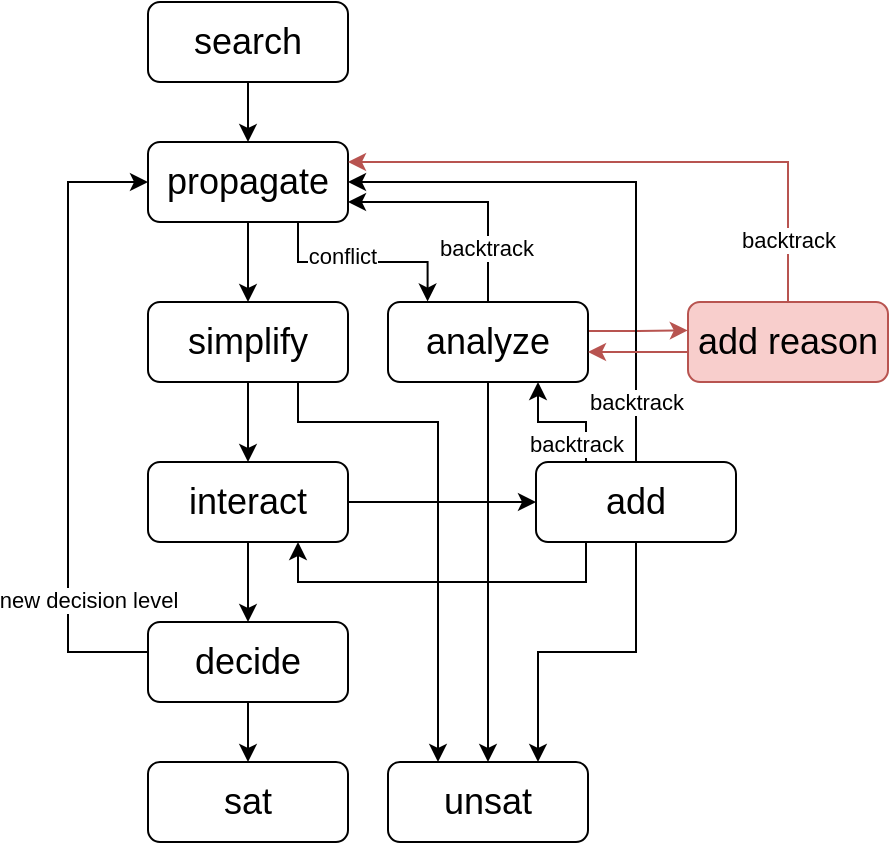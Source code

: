 <mxfile version="28.0.7">
  <diagram name="Page-1" id="wYtTFpZ9ASJY-qu4CVdJ">
    <mxGraphModel dx="655" dy="363" grid="1" gridSize="10" guides="1" tooltips="1" connect="1" arrows="1" fold="1" page="1" pageScale="1" pageWidth="827" pageHeight="1169" math="0" shadow="0">
      <root>
        <mxCell id="0" />
        <mxCell id="1" parent="0" />
        <mxCell id="HVzZfGl38AdMBoZWMMSr-20" style="edgeStyle=orthogonalEdgeStyle;rounded=0;orthogonalLoop=1;jettySize=auto;html=1;exitX=0.5;exitY=1;exitDx=0;exitDy=0;entryX=0.5;entryY=0;entryDx=0;entryDy=0;" parent="1" source="HVzZfGl38AdMBoZWMMSr-21" target="HVzZfGl38AdMBoZWMMSr-25" edge="1">
          <mxGeometry relative="1" as="geometry" />
        </mxCell>
        <mxCell id="HVzZfGl38AdMBoZWMMSr-21" value="&lt;font style=&quot;font-size: 18px;&quot;&gt;search&lt;/font&gt;" style="rounded=1;whiteSpace=wrap;html=1;" parent="1" vertex="1">
          <mxGeometry x="120" y="140" width="100" height="40" as="geometry" />
        </mxCell>
        <mxCell id="HVzZfGl38AdMBoZWMMSr-22" style="edgeStyle=orthogonalEdgeStyle;rounded=0;orthogonalLoop=1;jettySize=auto;html=1;exitX=0.5;exitY=1;exitDx=0;exitDy=0;" parent="1" source="HVzZfGl38AdMBoZWMMSr-25" edge="1">
          <mxGeometry relative="1" as="geometry">
            <mxPoint x="170" y="290" as="targetPoint" />
          </mxGeometry>
        </mxCell>
        <mxCell id="HVzZfGl38AdMBoZWMMSr-23" style="edgeStyle=orthogonalEdgeStyle;rounded=0;orthogonalLoop=1;jettySize=auto;html=1;exitX=0.75;exitY=1;exitDx=0;exitDy=0;entryX=0.198;entryY=-0.006;entryDx=0;entryDy=0;entryPerimeter=0;" parent="1" source="HVzZfGl38AdMBoZWMMSr-25" target="HVzZfGl38AdMBoZWMMSr-29" edge="1">
          <mxGeometry relative="1" as="geometry" />
        </mxCell>
        <mxCell id="HVzZfGl38AdMBoZWMMSr-24" value="conflict" style="edgeLabel;html=1;align=center;verticalAlign=middle;resizable=0;points=[];" parent="HVzZfGl38AdMBoZWMMSr-23" vertex="1" connectable="0">
          <mxGeometry x="-0.192" y="3" relative="1" as="geometry">
            <mxPoint as="offset" />
          </mxGeometry>
        </mxCell>
        <mxCell id="HVzZfGl38AdMBoZWMMSr-25" value="&lt;font style=&quot;font-size: 18px;&quot;&gt;propagate&lt;/font&gt;" style="rounded=1;whiteSpace=wrap;html=1;" parent="1" vertex="1">
          <mxGeometry x="120" y="210" width="100" height="40" as="geometry" />
        </mxCell>
        <mxCell id="HVzZfGl38AdMBoZWMMSr-26" style="edgeStyle=orthogonalEdgeStyle;rounded=0;orthogonalLoop=1;jettySize=auto;html=1;exitX=0.5;exitY=1;exitDx=0;exitDy=0;entryX=0.5;entryY=0;entryDx=0;entryDy=0;" parent="1" source="HVzZfGl38AdMBoZWMMSr-29" target="HVzZfGl38AdMBoZWMMSr-33" edge="1">
          <mxGeometry relative="1" as="geometry" />
        </mxCell>
        <mxCell id="HVzZfGl38AdMBoZWMMSr-27" style="edgeStyle=orthogonalEdgeStyle;rounded=0;orthogonalLoop=1;jettySize=auto;html=1;exitX=0.5;exitY=0;exitDx=0;exitDy=0;entryX=1;entryY=0.75;entryDx=0;entryDy=0;" parent="1" source="HVzZfGl38AdMBoZWMMSr-29" target="HVzZfGl38AdMBoZWMMSr-25" edge="1">
          <mxGeometry relative="1" as="geometry">
            <Array as="points">
              <mxPoint x="290" y="240" />
            </Array>
          </mxGeometry>
        </mxCell>
        <mxCell id="HVzZfGl38AdMBoZWMMSr-28" value="backtrack" style="edgeLabel;html=1;align=center;verticalAlign=middle;resizable=0;points=[];" parent="HVzZfGl38AdMBoZWMMSr-27" vertex="1" connectable="0">
          <mxGeometry x="-0.542" y="3" relative="1" as="geometry">
            <mxPoint x="2" as="offset" />
          </mxGeometry>
        </mxCell>
        <mxCell id="NjNYj_LB1VzhY6sb5gwJ-3" style="edgeStyle=orthogonalEdgeStyle;rounded=0;orthogonalLoop=1;jettySize=auto;html=1;exitX=0.996;exitY=0.363;exitDx=0;exitDy=0;entryX=-0.001;entryY=0.355;entryDx=0;entryDy=0;fillColor=#f8cecc;strokeColor=#b85450;exitPerimeter=0;entryPerimeter=0;" edge="1" parent="1" source="HVzZfGl38AdMBoZWMMSr-29" target="NjNYj_LB1VzhY6sb5gwJ-2">
          <mxGeometry relative="1" as="geometry" />
        </mxCell>
        <mxCell id="HVzZfGl38AdMBoZWMMSr-29" value="&lt;font style=&quot;font-size: 18px;&quot;&gt;analyze&lt;/font&gt;&lt;span style=&quot;color: rgba(0, 0, 0, 0); font-family: monospace; font-size: 0px; text-align: start; text-wrap-mode: nowrap;&quot;&gt;%3CmxGraphModel%3E%3Croot%3E%3CmxCell%20id%3D%220%22%2F%3E%3CmxCell%20id%3D%221%22%20parent%3D%220%22%2F%3E%3CmxCell%20id%3D%222%22%20value%3D%22%26lt%3Bfont%20style%3D%26quot%3Bfont-size%3A%2018px%3B%26quot%3B%26gt%3Bsearch%26lt%3B%2Ffont%26gt%3B%22%20style%3D%22rounded%3D1%3BwhiteSpace%3Dwrap%3Bhtml%3D1%3B%22%20vertex%3D%221%22%20parent%3D%221%22%3E%3CmxGeometry%20x%3D%22160%22%20y%3D%22120%22%20width%3D%22100%22%20height%3D%2240%22%20as%3D%22geometry%22%2F%3E%3C%2FmxCell%3E%3C%2Froot%3E%3C%2FmxGraphModel%3E&lt;/span&gt;" style="rounded=1;whiteSpace=wrap;html=1;" parent="1" vertex="1">
          <mxGeometry x="240" y="290" width="100" height="40" as="geometry" />
        </mxCell>
        <mxCell id="HVzZfGl38AdMBoZWMMSr-30" style="edgeStyle=orthogonalEdgeStyle;rounded=0;orthogonalLoop=1;jettySize=auto;html=1;exitX=0.75;exitY=1;exitDx=0;exitDy=0;entryX=0.25;entryY=0;entryDx=0;entryDy=0;" parent="1" source="HVzZfGl38AdMBoZWMMSr-32" target="HVzZfGl38AdMBoZWMMSr-33" edge="1">
          <mxGeometry relative="1" as="geometry">
            <Array as="points">
              <mxPoint x="195" y="350" />
              <mxPoint x="265" y="350" />
            </Array>
          </mxGeometry>
        </mxCell>
        <mxCell id="HVzZfGl38AdMBoZWMMSr-31" style="edgeStyle=orthogonalEdgeStyle;rounded=0;orthogonalLoop=1;jettySize=auto;html=1;exitX=0.5;exitY=1;exitDx=0;exitDy=0;entryX=0.5;entryY=0;entryDx=0;entryDy=0;" parent="1" source="HVzZfGl38AdMBoZWMMSr-32" target="HVzZfGl38AdMBoZWMMSr-41" edge="1">
          <mxGeometry relative="1" as="geometry" />
        </mxCell>
        <mxCell id="HVzZfGl38AdMBoZWMMSr-32" value="&lt;font style=&quot;font-size: 18px;&quot;&gt;simplify&lt;/font&gt;" style="rounded=1;whiteSpace=wrap;html=1;" parent="1" vertex="1">
          <mxGeometry x="120" y="290" width="100" height="40" as="geometry" />
        </mxCell>
        <mxCell id="HVzZfGl38AdMBoZWMMSr-33" value="&lt;font style=&quot;font-size: 18px;&quot;&gt;unsat&lt;/font&gt;" style="rounded=1;whiteSpace=wrap;html=1;" parent="1" vertex="1">
          <mxGeometry x="240" y="520" width="100" height="40" as="geometry" />
        </mxCell>
        <mxCell id="HVzZfGl38AdMBoZWMMSr-34" value="&lt;font style=&quot;font-size: 18px;&quot;&gt;sat&lt;/font&gt;" style="rounded=1;whiteSpace=wrap;html=1;" parent="1" vertex="1">
          <mxGeometry x="120" y="520" width="100" height="40" as="geometry" />
        </mxCell>
        <mxCell id="HVzZfGl38AdMBoZWMMSr-35" style="edgeStyle=orthogonalEdgeStyle;rounded=0;orthogonalLoop=1;jettySize=auto;html=1;exitX=0.5;exitY=1;exitDx=0;exitDy=0;entryX=0.5;entryY=0;entryDx=0;entryDy=0;" parent="1" source="HVzZfGl38AdMBoZWMMSr-38" target="HVzZfGl38AdMBoZWMMSr-34" edge="1">
          <mxGeometry relative="1" as="geometry" />
        </mxCell>
        <mxCell id="HVzZfGl38AdMBoZWMMSr-36" style="edgeStyle=orthogonalEdgeStyle;rounded=0;orthogonalLoop=1;jettySize=auto;html=1;exitX=0;exitY=0.5;exitDx=0;exitDy=0;entryX=0;entryY=0.5;entryDx=0;entryDy=0;" parent="1" source="HVzZfGl38AdMBoZWMMSr-38" target="HVzZfGl38AdMBoZWMMSr-25" edge="1">
          <mxGeometry relative="1" as="geometry">
            <Array as="points">
              <mxPoint x="80" y="465" />
              <mxPoint x="80" y="230" />
            </Array>
          </mxGeometry>
        </mxCell>
        <mxCell id="HVzZfGl38AdMBoZWMMSr-37" value="&lt;span style=&quot;color: rgba(0, 0, 0, 0); font-family: monospace; font-size: 0px; text-align: start; background-color: rgb(251, 251, 251);&quot;&gt;%3CmxGraphModel%3E%3Croot%3E%3CmxCell%20id%3D%220%22%2F%3E%3CmxCell%20id%3D%221%22%20parent%3D%220%22%2F%3E%3CmxCell%20id%3D%222%22%20value%3D%22(new%20decision%20level)%22%20style%3D%22edgeLabel%3Bhtml%3D1%3Balign%3Dcenter%3BverticalAlign%3Dmiddle%3Bresizable%3D0%3Bpoints%3D%5B%5D%3B%22%20vertex%3D%221%22%20connectable%3D%220%22%20parent%3D%221%22%3E%3CmxGeometry%20x%3D%22140%22%20y%3D%22327%22%20as%3D%22geometry%22%2F%3E%3C%2FmxCell%3E%3C%2Froot%3E%3C%2FmxGraphModel%3E&lt;/span&gt;new decision level" style="edgeLabel;html=1;align=center;verticalAlign=middle;resizable=0;points=[];" parent="HVzZfGl38AdMBoZWMMSr-36" vertex="1" connectable="0">
          <mxGeometry x="-0.598" y="2" relative="1" as="geometry">
            <mxPoint x="12" y="-7" as="offset" />
          </mxGeometry>
        </mxCell>
        <mxCell id="HVzZfGl38AdMBoZWMMSr-38" value="&lt;font style=&quot;font-size: 18px;&quot;&gt;decide&lt;/font&gt;" style="rounded=1;whiteSpace=wrap;html=1;" parent="1" vertex="1">
          <mxGeometry x="120" y="450" width="100" height="40" as="geometry" />
        </mxCell>
        <mxCell id="HVzZfGl38AdMBoZWMMSr-39" style="edgeStyle=orthogonalEdgeStyle;rounded=0;orthogonalLoop=1;jettySize=auto;html=1;exitX=0.5;exitY=1;exitDx=0;exitDy=0;entryX=0.5;entryY=0;entryDx=0;entryDy=0;" parent="1" source="HVzZfGl38AdMBoZWMMSr-41" target="HVzZfGl38AdMBoZWMMSr-38" edge="1">
          <mxGeometry relative="1" as="geometry" />
        </mxCell>
        <mxCell id="HVzZfGl38AdMBoZWMMSr-40" style="edgeStyle=orthogonalEdgeStyle;rounded=0;orthogonalLoop=1;jettySize=auto;html=1;exitX=1;exitY=0.5;exitDx=0;exitDy=0;entryX=0;entryY=0.5;entryDx=0;entryDy=0;fillColor=#f8cecc;strokeColor=#000000;" parent="1" source="HVzZfGl38AdMBoZWMMSr-41" target="HVzZfGl38AdMBoZWMMSr-49" edge="1">
          <mxGeometry relative="1" as="geometry" />
        </mxCell>
        <mxCell id="HVzZfGl38AdMBoZWMMSr-41" value="&lt;font style=&quot;font-size: 18px;&quot;&gt;interact&lt;/font&gt;" style="rounded=1;whiteSpace=wrap;html=1;" parent="1" vertex="1">
          <mxGeometry x="120" y="370" width="100" height="40" as="geometry" />
        </mxCell>
        <mxCell id="HVzZfGl38AdMBoZWMMSr-42" style="edgeStyle=orthogonalEdgeStyle;rounded=0;orthogonalLoop=1;jettySize=auto;html=1;exitX=0.5;exitY=1;exitDx=0;exitDy=0;entryX=0.75;entryY=0;entryDx=0;entryDy=0;fillColor=#f8cecc;strokeColor=#000000;" parent="1" source="HVzZfGl38AdMBoZWMMSr-49" target="HVzZfGl38AdMBoZWMMSr-33" edge="1">
          <mxGeometry relative="1" as="geometry" />
        </mxCell>
        <mxCell id="HVzZfGl38AdMBoZWMMSr-43" style="edgeStyle=orthogonalEdgeStyle;rounded=0;orthogonalLoop=1;jettySize=auto;html=1;exitX=0.25;exitY=0;exitDx=0;exitDy=0;entryX=0.75;entryY=1;entryDx=0;entryDy=0;fillColor=#f8cecc;strokeColor=#000000;" parent="1" source="HVzZfGl38AdMBoZWMMSr-49" target="HVzZfGl38AdMBoZWMMSr-29" edge="1">
          <mxGeometry relative="1" as="geometry" />
        </mxCell>
        <mxCell id="HVzZfGl38AdMBoZWMMSr-44" value="backtrack" style="edgeLabel;html=1;align=center;verticalAlign=middle;resizable=0;points=[];" parent="HVzZfGl38AdMBoZWMMSr-43" vertex="1" connectable="0">
          <mxGeometry x="-0.75" y="2" relative="1" as="geometry">
            <mxPoint x="-3" y="-1" as="offset" />
          </mxGeometry>
        </mxCell>
        <mxCell id="HVzZfGl38AdMBoZWMMSr-45" style="edgeStyle=orthogonalEdgeStyle;rounded=0;orthogonalLoop=1;jettySize=auto;html=1;exitX=0.25;exitY=1;exitDx=0;exitDy=0;entryX=0.75;entryY=1;entryDx=0;entryDy=0;fillColor=#f8cecc;strokeColor=#000000;" parent="1" source="HVzZfGl38AdMBoZWMMSr-49" target="HVzZfGl38AdMBoZWMMSr-41" edge="1">
          <mxGeometry relative="1" as="geometry" />
        </mxCell>
        <mxCell id="HVzZfGl38AdMBoZWMMSr-46" style="edgeStyle=orthogonalEdgeStyle;rounded=0;orthogonalLoop=1;jettySize=auto;html=1;exitX=0.5;exitY=0;exitDx=0;exitDy=0;entryX=1;entryY=0.5;entryDx=0;entryDy=0;fillColor=#f8cecc;strokeColor=#000000;" parent="1" source="HVzZfGl38AdMBoZWMMSr-49" target="HVzZfGl38AdMBoZWMMSr-25" edge="1">
          <mxGeometry relative="1" as="geometry" />
        </mxCell>
        <mxCell id="HVzZfGl38AdMBoZWMMSr-47" value="&lt;span style=&quot;color: rgba(0, 0, 0, 0); font-family: monospace; font-size: 0px; text-align: start; background-color: rgb(251, 251, 251);&quot;&gt;%3CmxGraphModel%3E%3Croot%3E%3CmxCell%20id%3D%220%22%2F%3E%3CmxCell%20id%3D%221%22%20parent%3D%220%22%2F%3E%3CmxCell%20id%3D%222%22%20value%3D%22backtrack%22%20style%3D%22edgeLabel%3Bhtml%3D1%3Balign%3Dcenter%3BverticalAlign%3Dmiddle%3Bresizable%3D0%3Bpoints%3D%5B%5D%3B%22%20vertex%3D%221%22%20connectable%3D%220%22%20parent%3D%221%22%3E%3CmxGeometry%20x%3D%22404%22%20y%3D%22803%22%20as%3D%22geometry%22%2F%3E%3C%2FmxCell%3E%3C%2Froot%3E%3C%2FmxGraphModel%back&lt;/span&gt;" style="edgeLabel;html=1;align=center;verticalAlign=middle;resizable=0;points=[];" parent="HVzZfGl38AdMBoZWMMSr-46" vertex="1" connectable="0">
          <mxGeometry x="-0.834" relative="1" as="geometry">
            <mxPoint as="offset" />
          </mxGeometry>
        </mxCell>
        <mxCell id="HVzZfGl38AdMBoZWMMSr-48" value="backtrack" style="edgeLabel;html=1;align=center;verticalAlign=middle;resizable=0;points=[];" parent="HVzZfGl38AdMBoZWMMSr-46" vertex="1" connectable="0">
          <mxGeometry x="-0.841" relative="1" as="geometry">
            <mxPoint y="-8" as="offset" />
          </mxGeometry>
        </mxCell>
        <mxCell id="HVzZfGl38AdMBoZWMMSr-49" value="&lt;font style=&quot;font-size: 18px;&quot;&gt;add&lt;/font&gt;" style="rounded=1;whiteSpace=wrap;html=1;" parent="1" vertex="1">
          <mxGeometry x="314" y="370" width="100" height="40" as="geometry" />
        </mxCell>
        <mxCell id="NjNYj_LB1VzhY6sb5gwJ-4" style="edgeStyle=orthogonalEdgeStyle;rounded=0;orthogonalLoop=1;jettySize=auto;html=1;exitX=0;exitY=0.75;exitDx=0;exitDy=0;fillColor=#f8cecc;strokeColor=#b85450;" edge="1" parent="1">
          <mxGeometry relative="1" as="geometry">
            <mxPoint x="390" y="315" as="sourcePoint" />
            <mxPoint x="340" y="315" as="targetPoint" />
            <Array as="points">
              <mxPoint x="370" y="315" />
              <mxPoint x="370" y="315" />
            </Array>
          </mxGeometry>
        </mxCell>
        <mxCell id="NjNYj_LB1VzhY6sb5gwJ-5" style="edgeStyle=orthogonalEdgeStyle;rounded=0;orthogonalLoop=1;jettySize=auto;html=1;exitX=0.5;exitY=0;exitDx=0;exitDy=0;entryX=1;entryY=0.25;entryDx=0;entryDy=0;fillColor=#f8cecc;strokeColor=#b85450;" edge="1" parent="1" source="NjNYj_LB1VzhY6sb5gwJ-2" target="HVzZfGl38AdMBoZWMMSr-25">
          <mxGeometry relative="1" as="geometry" />
        </mxCell>
        <mxCell id="NjNYj_LB1VzhY6sb5gwJ-6" value="backtrack" style="edgeLabel;html=1;align=center;verticalAlign=middle;resizable=0;points=[];" vertex="1" connectable="0" parent="NjNYj_LB1VzhY6sb5gwJ-5">
          <mxGeometry x="-0.817" y="1" relative="1" as="geometry">
            <mxPoint x="1" y="-5" as="offset" />
          </mxGeometry>
        </mxCell>
        <mxCell id="NjNYj_LB1VzhY6sb5gwJ-2" value="&lt;font style=&quot;font-size: 18px;&quot;&gt;add reason&lt;/font&gt;" style="rounded=1;whiteSpace=wrap;html=1;fillColor=#f8cecc;strokeColor=#b85450;" vertex="1" parent="1">
          <mxGeometry x="390" y="290" width="100" height="40" as="geometry" />
        </mxCell>
      </root>
    </mxGraphModel>
  </diagram>
</mxfile>
